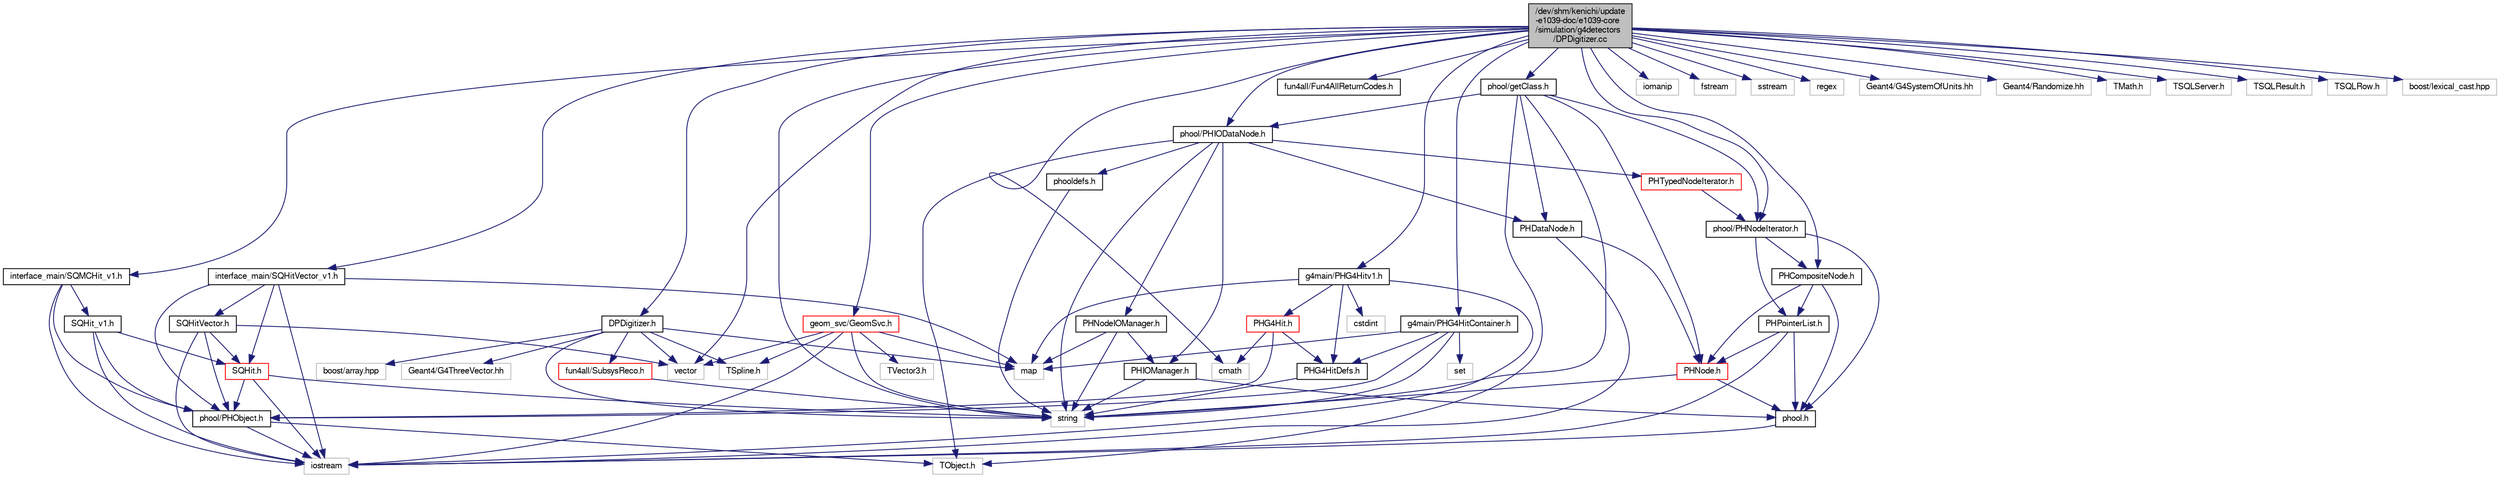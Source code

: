 digraph "/dev/shm/kenichi/update-e1039-doc/e1039-core/simulation/g4detectors/DPDigitizer.cc"
{
  bgcolor="transparent";
  edge [fontname="FreeSans",fontsize="10",labelfontname="FreeSans",labelfontsize="10"];
  node [fontname="FreeSans",fontsize="10",shape=record];
  Node1 [label="/dev/shm/kenichi/update\l-e1039-doc/e1039-core\l/simulation/g4detectors\l/DPDigitizer.cc",height=0.2,width=0.4,color="black", fillcolor="grey75", style="filled" fontcolor="black"];
  Node1 -> Node2 [color="midnightblue",fontsize="10",style="solid",fontname="FreeSans"];
  Node2 [label="DPDigitizer.h",height=0.2,width=0.4,color="black",URL="$d9/da1/DPDigitizer_8h.html"];
  Node2 -> Node3 [color="midnightblue",fontsize="10",style="solid",fontname="FreeSans"];
  Node3 [label="fun4all/SubsysReco.h",height=0.2,width=0.4,color="red",URL="$d5/dc2/SubsysReco_8h.html"];
  Node3 -> Node4 [color="midnightblue",fontsize="10",style="solid",fontname="FreeSans"];
  Node4 [label="string",height=0.2,width=0.4,color="grey75"];
  Node2 -> Node5 [color="midnightblue",fontsize="10",style="solid",fontname="FreeSans"];
  Node5 [label="vector",height=0.2,width=0.4,color="grey75"];
  Node2 -> Node4 [color="midnightblue",fontsize="10",style="solid",fontname="FreeSans"];
  Node2 -> Node6 [color="midnightblue",fontsize="10",style="solid",fontname="FreeSans"];
  Node6 [label="map",height=0.2,width=0.4,color="grey75"];
  Node2 -> Node7 [color="midnightblue",fontsize="10",style="solid",fontname="FreeSans"];
  Node7 [label="boost/array.hpp",height=0.2,width=0.4,color="grey75"];
  Node2 -> Node8 [color="midnightblue",fontsize="10",style="solid",fontname="FreeSans"];
  Node8 [label="Geant4/G4ThreeVector.hh",height=0.2,width=0.4,color="grey75"];
  Node2 -> Node9 [color="midnightblue",fontsize="10",style="solid",fontname="FreeSans"];
  Node9 [label="TSpline.h",height=0.2,width=0.4,color="grey75"];
  Node1 -> Node10 [color="midnightblue",fontsize="10",style="solid",fontname="FreeSans"];
  Node10 [label="interface_main/SQMCHit_v1.h",height=0.2,width=0.4,color="black",URL="$d9/dc5/SQMCHit__v1_8h.html"];
  Node10 -> Node11 [color="midnightblue",fontsize="10",style="solid",fontname="FreeSans"];
  Node11 [label="phool/PHObject.h",height=0.2,width=0.4,color="black",URL="$df/d32/PHObject_8h.html"];
  Node11 -> Node12 [color="midnightblue",fontsize="10",style="solid",fontname="FreeSans"];
  Node12 [label="TObject.h",height=0.2,width=0.4,color="grey75"];
  Node11 -> Node13 [color="midnightblue",fontsize="10",style="solid",fontname="FreeSans"];
  Node13 [label="iostream",height=0.2,width=0.4,color="grey75"];
  Node10 -> Node13 [color="midnightblue",fontsize="10",style="solid",fontname="FreeSans"];
  Node10 -> Node14 [color="midnightblue",fontsize="10",style="solid",fontname="FreeSans"];
  Node14 [label="SQHit_v1.h",height=0.2,width=0.4,color="black",URL="$d7/d3e/SQHit__v1_8h.html"];
  Node14 -> Node11 [color="midnightblue",fontsize="10",style="solid",fontname="FreeSans"];
  Node14 -> Node13 [color="midnightblue",fontsize="10",style="solid",fontname="FreeSans"];
  Node14 -> Node15 [color="midnightblue",fontsize="10",style="solid",fontname="FreeSans"];
  Node15 [label="SQHit.h",height=0.2,width=0.4,color="red",URL="$d1/ddf/SQHit_8h.html"];
  Node15 -> Node11 [color="midnightblue",fontsize="10",style="solid",fontname="FreeSans"];
  Node15 -> Node13 [color="midnightblue",fontsize="10",style="solid",fontname="FreeSans"];
  Node15 -> Node4 [color="midnightblue",fontsize="10",style="solid",fontname="FreeSans"];
  Node1 -> Node16 [color="midnightblue",fontsize="10",style="solid",fontname="FreeSans"];
  Node16 [label="interface_main/SQHitVector_v1.h",height=0.2,width=0.4,color="black",URL="$d2/dec/SQHitVector__v1_8h.html"];
  Node16 -> Node11 [color="midnightblue",fontsize="10",style="solid",fontname="FreeSans"];
  Node16 -> Node6 [color="midnightblue",fontsize="10",style="solid",fontname="FreeSans"];
  Node16 -> Node13 [color="midnightblue",fontsize="10",style="solid",fontname="FreeSans"];
  Node16 -> Node15 [color="midnightblue",fontsize="10",style="solid",fontname="FreeSans"];
  Node16 -> Node17 [color="midnightblue",fontsize="10",style="solid",fontname="FreeSans"];
  Node17 [label="SQHitVector.h",height=0.2,width=0.4,color="black",URL="$db/ddd/SQHitVector_8h.html"];
  Node17 -> Node11 [color="midnightblue",fontsize="10",style="solid",fontname="FreeSans"];
  Node17 -> Node5 [color="midnightblue",fontsize="10",style="solid",fontname="FreeSans"];
  Node17 -> Node13 [color="midnightblue",fontsize="10",style="solid",fontname="FreeSans"];
  Node17 -> Node15 [color="midnightblue",fontsize="10",style="solid",fontname="FreeSans"];
  Node1 -> Node18 [color="midnightblue",fontsize="10",style="solid",fontname="FreeSans"];
  Node18 [label="g4main/PHG4Hitv1.h",height=0.2,width=0.4,color="black",URL="$db/d2b/PHG4Hitv1_8h.html"];
  Node18 -> Node19 [color="midnightblue",fontsize="10",style="solid",fontname="FreeSans"];
  Node19 [label="PHG4Hit.h",height=0.2,width=0.4,color="red",URL="$de/d83/PHG4Hit_8h.html"];
  Node19 -> Node20 [color="midnightblue",fontsize="10",style="solid",fontname="FreeSans"];
  Node20 [label="PHG4HitDefs.h",height=0.2,width=0.4,color="black",URL="$d2/d92/PHG4HitDefs_8h.html"];
  Node20 -> Node4 [color="midnightblue",fontsize="10",style="solid",fontname="FreeSans"];
  Node19 -> Node11 [color="midnightblue",fontsize="10",style="solid",fontname="FreeSans"];
  Node19 -> Node21 [color="midnightblue",fontsize="10",style="solid",fontname="FreeSans"];
  Node21 [label="cmath",height=0.2,width=0.4,color="grey75"];
  Node18 -> Node20 [color="midnightblue",fontsize="10",style="solid",fontname="FreeSans"];
  Node18 -> Node22 [color="midnightblue",fontsize="10",style="solid",fontname="FreeSans"];
  Node22 [label="cstdint",height=0.2,width=0.4,color="grey75"];
  Node18 -> Node13 [color="midnightblue",fontsize="10",style="solid",fontname="FreeSans"];
  Node18 -> Node6 [color="midnightblue",fontsize="10",style="solid",fontname="FreeSans"];
  Node1 -> Node23 [color="midnightblue",fontsize="10",style="solid",fontname="FreeSans"];
  Node23 [label="g4main/PHG4HitContainer.h",height=0.2,width=0.4,color="black",URL="$d3/d08/PHG4HitContainer_8h.html"];
  Node23 -> Node20 [color="midnightblue",fontsize="10",style="solid",fontname="FreeSans"];
  Node23 -> Node11 [color="midnightblue",fontsize="10",style="solid",fontname="FreeSans"];
  Node23 -> Node6 [color="midnightblue",fontsize="10",style="solid",fontname="FreeSans"];
  Node23 -> Node24 [color="midnightblue",fontsize="10",style="solid",fontname="FreeSans"];
  Node24 [label="set",height=0.2,width=0.4,color="grey75"];
  Node23 -> Node4 [color="midnightblue",fontsize="10",style="solid",fontname="FreeSans"];
  Node1 -> Node25 [color="midnightblue",fontsize="10",style="solid",fontname="FreeSans"];
  Node25 [label="fun4all/Fun4AllReturnCodes.h",height=0.2,width=0.4,color="black",URL="$da/dc1/Fun4AllReturnCodes_8h.html"];
  Node1 -> Node26 [color="midnightblue",fontsize="10",style="solid",fontname="FreeSans"];
  Node26 [label="phool/PHNodeIterator.h",height=0.2,width=0.4,color="black",URL="$d8/dfd/PHNodeIterator_8h.html"];
  Node26 -> Node27 [color="midnightblue",fontsize="10",style="solid",fontname="FreeSans"];
  Node27 [label="phool.h",height=0.2,width=0.4,color="black",URL="$d5/d6f/phool_8h.html"];
  Node27 -> Node13 [color="midnightblue",fontsize="10",style="solid",fontname="FreeSans"];
  Node26 -> Node28 [color="midnightblue",fontsize="10",style="solid",fontname="FreeSans"];
  Node28 [label="PHCompositeNode.h",height=0.2,width=0.4,color="black",URL="$d8/d30/PHCompositeNode_8h.html"];
  Node28 -> Node27 [color="midnightblue",fontsize="10",style="solid",fontname="FreeSans"];
  Node28 -> Node29 [color="midnightblue",fontsize="10",style="solid",fontname="FreeSans"];
  Node29 [label="PHNode.h",height=0.2,width=0.4,color="red",URL="$d3/d62/PHNode_8h.html"];
  Node29 -> Node27 [color="midnightblue",fontsize="10",style="solid",fontname="FreeSans"];
  Node29 -> Node4 [color="midnightblue",fontsize="10",style="solid",fontname="FreeSans"];
  Node28 -> Node30 [color="midnightblue",fontsize="10",style="solid",fontname="FreeSans"];
  Node30 [label="PHPointerList.h",height=0.2,width=0.4,color="black",URL="$db/dd5/PHPointerList_8h.html"];
  Node30 -> Node27 [color="midnightblue",fontsize="10",style="solid",fontname="FreeSans"];
  Node30 -> Node29 [color="midnightblue",fontsize="10",style="solid",fontname="FreeSans"];
  Node30 -> Node13 [color="midnightblue",fontsize="10",style="solid",fontname="FreeSans"];
  Node26 -> Node30 [color="midnightblue",fontsize="10",style="solid",fontname="FreeSans"];
  Node1 -> Node28 [color="midnightblue",fontsize="10",style="solid",fontname="FreeSans"];
  Node1 -> Node31 [color="midnightblue",fontsize="10",style="solid",fontname="FreeSans"];
  Node31 [label="phool/PHIODataNode.h",height=0.2,width=0.4,color="black",URL="$d3/d79/PHIODataNode_8h.html"];
  Node31 -> Node32 [color="midnightblue",fontsize="10",style="solid",fontname="FreeSans"];
  Node32 [label="PHDataNode.h",height=0.2,width=0.4,color="black",URL="$dd/d9b/PHDataNode_8h.html"];
  Node32 -> Node29 [color="midnightblue",fontsize="10",style="solid",fontname="FreeSans"];
  Node32 -> Node13 [color="midnightblue",fontsize="10",style="solid",fontname="FreeSans"];
  Node31 -> Node33 [color="midnightblue",fontsize="10",style="solid",fontname="FreeSans"];
  Node33 [label="PHIOManager.h",height=0.2,width=0.4,color="black",URL="$d9/d53/PHIOManager_8h.html"];
  Node33 -> Node27 [color="midnightblue",fontsize="10",style="solid",fontname="FreeSans"];
  Node33 -> Node4 [color="midnightblue",fontsize="10",style="solid",fontname="FreeSans"];
  Node31 -> Node34 [color="midnightblue",fontsize="10",style="solid",fontname="FreeSans"];
  Node34 [label="PHNodeIOManager.h",height=0.2,width=0.4,color="black",URL="$dd/de7/PHNodeIOManager_8h.html"];
  Node34 -> Node33 [color="midnightblue",fontsize="10",style="solid",fontname="FreeSans"];
  Node34 -> Node4 [color="midnightblue",fontsize="10",style="solid",fontname="FreeSans"];
  Node34 -> Node6 [color="midnightblue",fontsize="10",style="solid",fontname="FreeSans"];
  Node31 -> Node35 [color="midnightblue",fontsize="10",style="solid",fontname="FreeSans"];
  Node35 [label="PHTypedNodeIterator.h",height=0.2,width=0.4,color="red",URL="$db/d17/PHTypedNodeIterator_8h.html"];
  Node35 -> Node26 [color="midnightblue",fontsize="10",style="solid",fontname="FreeSans"];
  Node31 -> Node36 [color="midnightblue",fontsize="10",style="solid",fontname="FreeSans"];
  Node36 [label="phooldefs.h",height=0.2,width=0.4,color="black",URL="$de/da7/phooldefs_8h.html"];
  Node36 -> Node4 [color="midnightblue",fontsize="10",style="solid",fontname="FreeSans"];
  Node31 -> Node12 [color="midnightblue",fontsize="10",style="solid",fontname="FreeSans"];
  Node31 -> Node4 [color="midnightblue",fontsize="10",style="solid",fontname="FreeSans"];
  Node1 -> Node37 [color="midnightblue",fontsize="10",style="solid",fontname="FreeSans"];
  Node37 [label="phool/getClass.h",height=0.2,width=0.4,color="black",URL="$dd/dd4/getClass_8h.html"];
  Node37 -> Node26 [color="midnightblue",fontsize="10",style="solid",fontname="FreeSans"];
  Node37 -> Node31 [color="midnightblue",fontsize="10",style="solid",fontname="FreeSans"];
  Node37 -> Node32 [color="midnightblue",fontsize="10",style="solid",fontname="FreeSans"];
  Node37 -> Node29 [color="midnightblue",fontsize="10",style="solid",fontname="FreeSans"];
  Node37 -> Node12 [color="midnightblue",fontsize="10",style="solid",fontname="FreeSans"];
  Node37 -> Node4 [color="midnightblue",fontsize="10",style="solid",fontname="FreeSans"];
  Node1 -> Node38 [color="midnightblue",fontsize="10",style="solid",fontname="FreeSans"];
  Node38 [label="geom_svc/GeomSvc.h",height=0.2,width=0.4,color="red",URL="$d6/d19/GeomSvc_8h.html"];
  Node38 -> Node13 [color="midnightblue",fontsize="10",style="solid",fontname="FreeSans"];
  Node38 -> Node5 [color="midnightblue",fontsize="10",style="solid",fontname="FreeSans"];
  Node38 -> Node4 [color="midnightblue",fontsize="10",style="solid",fontname="FreeSans"];
  Node38 -> Node6 [color="midnightblue",fontsize="10",style="solid",fontname="FreeSans"];
  Node38 -> Node39 [color="midnightblue",fontsize="10",style="solid",fontname="FreeSans"];
  Node39 [label="TVector3.h",height=0.2,width=0.4,color="grey75"];
  Node38 -> Node9 [color="midnightblue",fontsize="10",style="solid",fontname="FreeSans"];
  Node1 -> Node40 [color="midnightblue",fontsize="10",style="solid",fontname="FreeSans"];
  Node40 [label="iomanip",height=0.2,width=0.4,color="grey75"];
  Node1 -> Node21 [color="midnightblue",fontsize="10",style="solid",fontname="FreeSans"];
  Node1 -> Node41 [color="midnightblue",fontsize="10",style="solid",fontname="FreeSans"];
  Node41 [label="fstream",height=0.2,width=0.4,color="grey75"];
  Node1 -> Node42 [color="midnightblue",fontsize="10",style="solid",fontname="FreeSans"];
  Node42 [label="sstream",height=0.2,width=0.4,color="grey75"];
  Node1 -> Node4 [color="midnightblue",fontsize="10",style="solid",fontname="FreeSans"];
  Node1 -> Node43 [color="midnightblue",fontsize="10",style="solid",fontname="FreeSans"];
  Node43 [label="regex",height=0.2,width=0.4,color="grey75"];
  Node1 -> Node5 [color="midnightblue",fontsize="10",style="solid",fontname="FreeSans"];
  Node1 -> Node44 [color="midnightblue",fontsize="10",style="solid",fontname="FreeSans"];
  Node44 [label="Geant4/G4SystemOfUnits.hh",height=0.2,width=0.4,color="grey75"];
  Node1 -> Node45 [color="midnightblue",fontsize="10",style="solid",fontname="FreeSans"];
  Node45 [label="Geant4/Randomize.hh",height=0.2,width=0.4,color="grey75"];
  Node1 -> Node46 [color="midnightblue",fontsize="10",style="solid",fontname="FreeSans"];
  Node46 [label="TMath.h",height=0.2,width=0.4,color="grey75"];
  Node1 -> Node47 [color="midnightblue",fontsize="10",style="solid",fontname="FreeSans"];
  Node47 [label="TSQLServer.h",height=0.2,width=0.4,color="grey75"];
  Node1 -> Node48 [color="midnightblue",fontsize="10",style="solid",fontname="FreeSans"];
  Node48 [label="TSQLResult.h",height=0.2,width=0.4,color="grey75"];
  Node1 -> Node49 [color="midnightblue",fontsize="10",style="solid",fontname="FreeSans"];
  Node49 [label="TSQLRow.h",height=0.2,width=0.4,color="grey75"];
  Node1 -> Node50 [color="midnightblue",fontsize="10",style="solid",fontname="FreeSans"];
  Node50 [label="boost/lexical_cast.hpp",height=0.2,width=0.4,color="grey75"];
}
